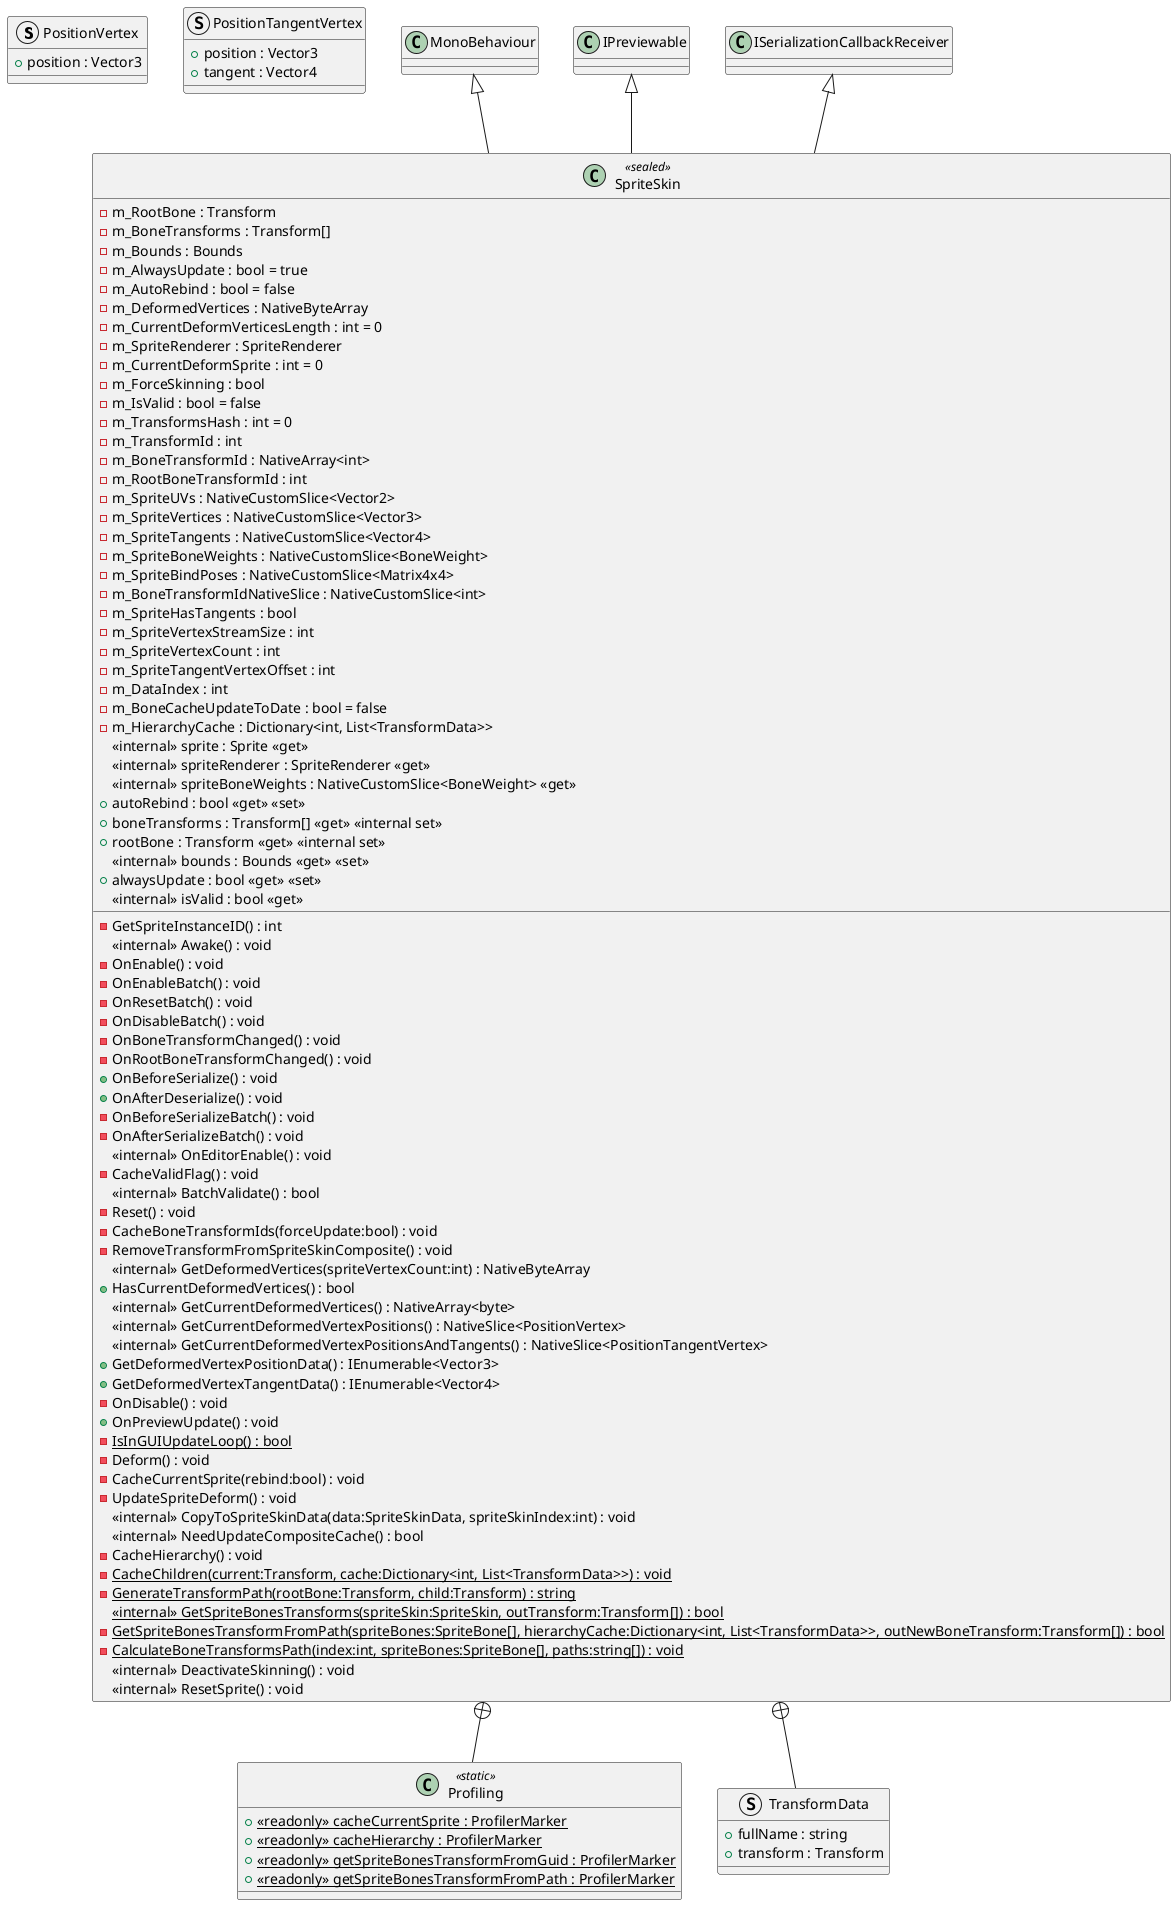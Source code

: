 @startuml
struct PositionVertex {
    + position : Vector3
}
struct PositionTangentVertex {
    + position : Vector3
    + tangent : Vector4
}
class SpriteSkin <<sealed>> {
    - m_RootBone : Transform
    - m_BoneTransforms : Transform[]
    - m_Bounds : Bounds
    - m_AlwaysUpdate : bool = true
    - m_AutoRebind : bool = false
    - m_DeformedVertices : NativeByteArray
    - m_CurrentDeformVerticesLength : int = 0
    - m_SpriteRenderer : SpriteRenderer
    - m_CurrentDeformSprite : int = 0
    - m_ForceSkinning : bool
    - m_IsValid : bool = false
    - m_TransformsHash : int = 0
    - m_TransformId : int
    - m_BoneTransformId : NativeArray<int>
    - m_RootBoneTransformId : int
    - m_SpriteUVs : NativeCustomSlice<Vector2>
    - m_SpriteVertices : NativeCustomSlice<Vector3>
    - m_SpriteTangents : NativeCustomSlice<Vector4>
    - m_SpriteBoneWeights : NativeCustomSlice<BoneWeight>
    - m_SpriteBindPoses : NativeCustomSlice<Matrix4x4>
    - m_BoneTransformIdNativeSlice : NativeCustomSlice<int>
    - m_SpriteHasTangents : bool
    - m_SpriteVertexStreamSize : int
    - m_SpriteVertexCount : int
    - m_SpriteTangentVertexOffset : int
    - m_DataIndex : int
    - m_BoneCacheUpdateToDate : bool = false
    - m_HierarchyCache : Dictionary<int, List<TransformData>>
    <<internal>> sprite : Sprite <<get>>
    <<internal>> spriteRenderer : SpriteRenderer <<get>>
    <<internal>> spriteBoneWeights : NativeCustomSlice<BoneWeight> <<get>>
    + autoRebind : bool <<get>> <<set>>
    + boneTransforms : Transform[] <<get>> <<internal set>>
    + rootBone : Transform <<get>> <<internal set>>
    <<internal>> bounds : Bounds <<get>> <<set>>
    + alwaysUpdate : bool <<get>> <<set>>
    <<internal>> isValid : bool <<get>>
    - GetSpriteInstanceID() : int
    <<internal>> Awake() : void
    - OnEnable() : void
    - OnEnableBatch() : void
    - OnResetBatch() : void
    - OnDisableBatch() : void
    - OnBoneTransformChanged() : void
    - OnRootBoneTransformChanged() : void
    + OnBeforeSerialize() : void
    + OnAfterDeserialize() : void
    - OnBeforeSerializeBatch() : void
    - OnAfterSerializeBatch() : void
    <<internal>> OnEditorEnable() : void
    - CacheValidFlag() : void
    <<internal>> BatchValidate() : bool
    - Reset() : void
    - CacheBoneTransformIds(forceUpdate:bool) : void
    - RemoveTransformFromSpriteSkinComposite() : void
    <<internal>> GetDeformedVertices(spriteVertexCount:int) : NativeByteArray
    + HasCurrentDeformedVertices() : bool
    <<internal>> GetCurrentDeformedVertices() : NativeArray<byte>
    <<internal>> GetCurrentDeformedVertexPositions() : NativeSlice<PositionVertex>
    <<internal>> GetCurrentDeformedVertexPositionsAndTangents() : NativeSlice<PositionTangentVertex>
    + GetDeformedVertexPositionData() : IEnumerable<Vector3>
    + GetDeformedVertexTangentData() : IEnumerable<Vector4>
    - OnDisable() : void
    + OnPreviewUpdate() : void
    {static} - IsInGUIUpdateLoop() : bool
    - Deform() : void
    - CacheCurrentSprite(rebind:bool) : void
    - UpdateSpriteDeform() : void
    <<internal>> CopyToSpriteSkinData(data:SpriteSkinData, spriteSkinIndex:int) : void
    <<internal>> NeedUpdateCompositeCache() : bool
    - CacheHierarchy() : void
    {static} - CacheChildren(current:Transform, cache:Dictionary<int, List<TransformData>>) : void
    {static} - GenerateTransformPath(rootBone:Transform, child:Transform) : string
    <<internal>> {static} GetSpriteBonesTransforms(spriteSkin:SpriteSkin, outTransform:Transform[]) : bool
    {static} - GetSpriteBonesTransformFromPath(spriteBones:SpriteBone[], hierarchyCache:Dictionary<int, List<TransformData>>, outNewBoneTransform:Transform[]) : bool
    {static} - CalculateBoneTransformsPath(index:int, spriteBones:SpriteBone[], paths:string[]) : void
    <<internal>> DeactivateSkinning() : void
    <<internal>> ResetSprite() : void
}
class Profiling <<static>> {
    + {static} <<readonly>> cacheCurrentSprite : ProfilerMarker
    + {static} <<readonly>> cacheHierarchy : ProfilerMarker
    + {static} <<readonly>> getSpriteBonesTransformFromGuid : ProfilerMarker
    + {static} <<readonly>> getSpriteBonesTransformFromPath : ProfilerMarker
}
struct TransformData {
    + fullName : string
    + transform : Transform
}
MonoBehaviour <|-- SpriteSkin
IPreviewable <|-- SpriteSkin
ISerializationCallbackReceiver <|-- SpriteSkin
SpriteSkin +-- Profiling
SpriteSkin +-- TransformData
@enduml
